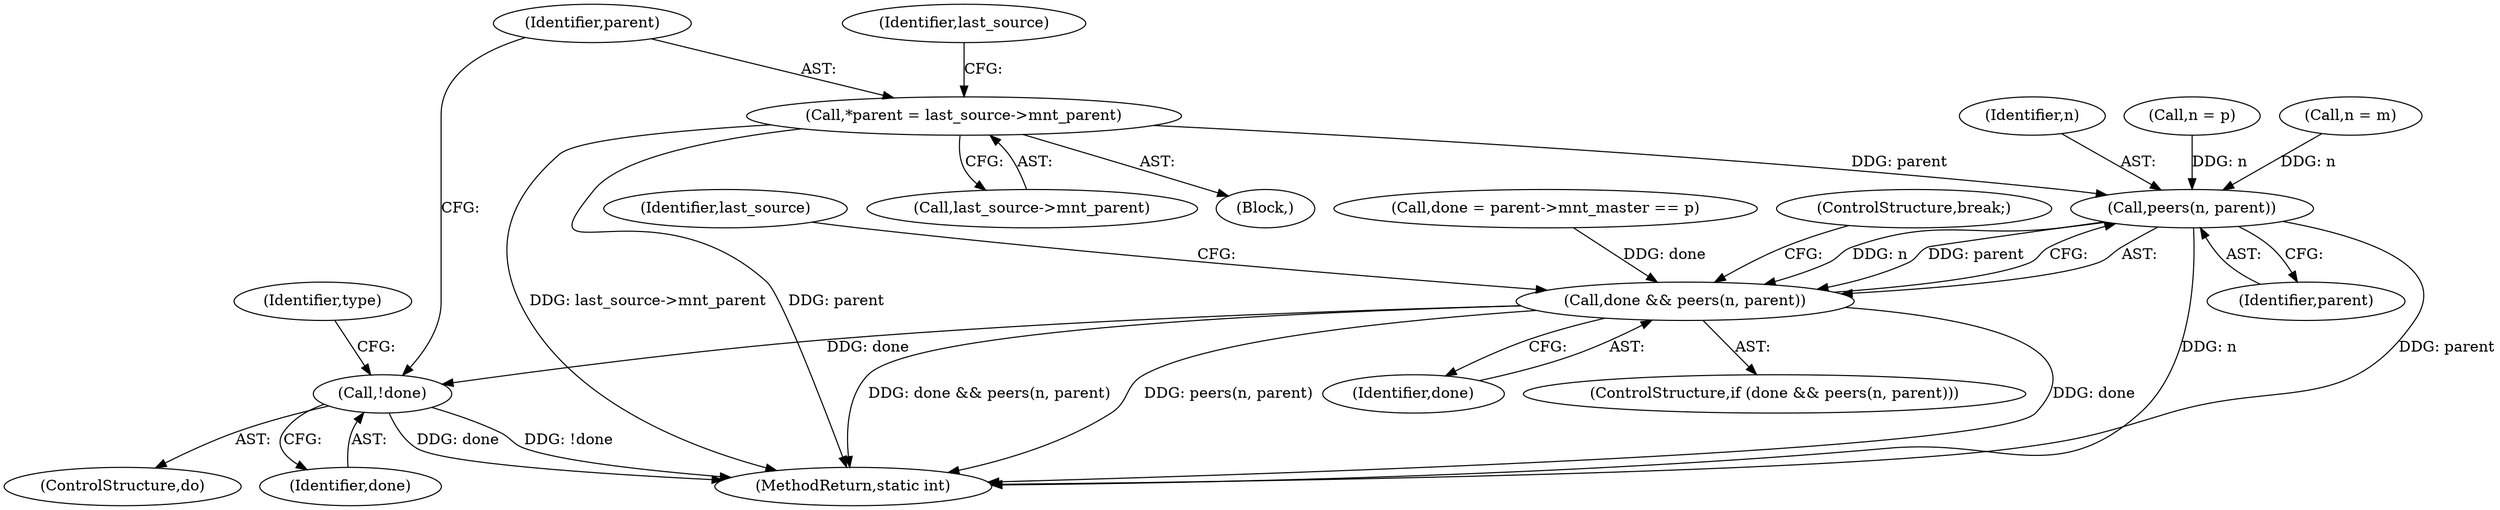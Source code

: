 digraph "0_linux_5ec0811d30378ae104f250bfc9b3640242d81e3f_0@pointer" {
"1000164" [label="(Call,*parent = last_source->mnt_parent)"];
"1000184" [label="(Call,peers(n, parent))"];
"1000182" [label="(Call,done && peers(n, parent))"];
"1000193" [label="(Call,!done)"];
"1000189" [label="(Identifier,last_source)"];
"1000184" [label="(Call,peers(n, parent))"];
"1000182" [label="(Call,done && peers(n, parent))"];
"1000144" [label="(Call,n = p)"];
"1000194" [label="(Identifier,done)"];
"1000166" [label="(Call,last_source->mnt_parent)"];
"1000196" [label="(Identifier,type)"];
"1000174" [label="(Call,done = parent->mnt_master == p)"];
"1000141" [label="(Call,n = m)"];
"1000193" [label="(Call,!done)"];
"1000186" [label="(Identifier,parent)"];
"1000187" [label="(ControlStructure,break;)"];
"1000165" [label="(Identifier,parent)"];
"1000161" [label="(ControlStructure,do)"];
"1000183" [label="(Identifier,done)"];
"1000273" [label="(MethodReturn,static int)"];
"1000185" [label="(Identifier,n)"];
"1000181" [label="(ControlStructure,if (done && peers(n, parent)))"];
"1000171" [label="(Identifier,last_source)"];
"1000164" [label="(Call,*parent = last_source->mnt_parent)"];
"1000162" [label="(Block,)"];
"1000164" -> "1000162"  [label="AST: "];
"1000164" -> "1000166"  [label="CFG: "];
"1000165" -> "1000164"  [label="AST: "];
"1000166" -> "1000164"  [label="AST: "];
"1000171" -> "1000164"  [label="CFG: "];
"1000164" -> "1000273"  [label="DDG: last_source->mnt_parent"];
"1000164" -> "1000273"  [label="DDG: parent"];
"1000164" -> "1000184"  [label="DDG: parent"];
"1000184" -> "1000182"  [label="AST: "];
"1000184" -> "1000186"  [label="CFG: "];
"1000185" -> "1000184"  [label="AST: "];
"1000186" -> "1000184"  [label="AST: "];
"1000182" -> "1000184"  [label="CFG: "];
"1000184" -> "1000273"  [label="DDG: n"];
"1000184" -> "1000273"  [label="DDG: parent"];
"1000184" -> "1000182"  [label="DDG: n"];
"1000184" -> "1000182"  [label="DDG: parent"];
"1000141" -> "1000184"  [label="DDG: n"];
"1000144" -> "1000184"  [label="DDG: n"];
"1000182" -> "1000181"  [label="AST: "];
"1000182" -> "1000183"  [label="CFG: "];
"1000183" -> "1000182"  [label="AST: "];
"1000187" -> "1000182"  [label="CFG: "];
"1000189" -> "1000182"  [label="CFG: "];
"1000182" -> "1000273"  [label="DDG: done && peers(n, parent)"];
"1000182" -> "1000273"  [label="DDG: peers(n, parent)"];
"1000182" -> "1000273"  [label="DDG: done"];
"1000174" -> "1000182"  [label="DDG: done"];
"1000182" -> "1000193"  [label="DDG: done"];
"1000193" -> "1000161"  [label="AST: "];
"1000193" -> "1000194"  [label="CFG: "];
"1000194" -> "1000193"  [label="AST: "];
"1000165" -> "1000193"  [label="CFG: "];
"1000196" -> "1000193"  [label="CFG: "];
"1000193" -> "1000273"  [label="DDG: done"];
"1000193" -> "1000273"  [label="DDG: !done"];
}
